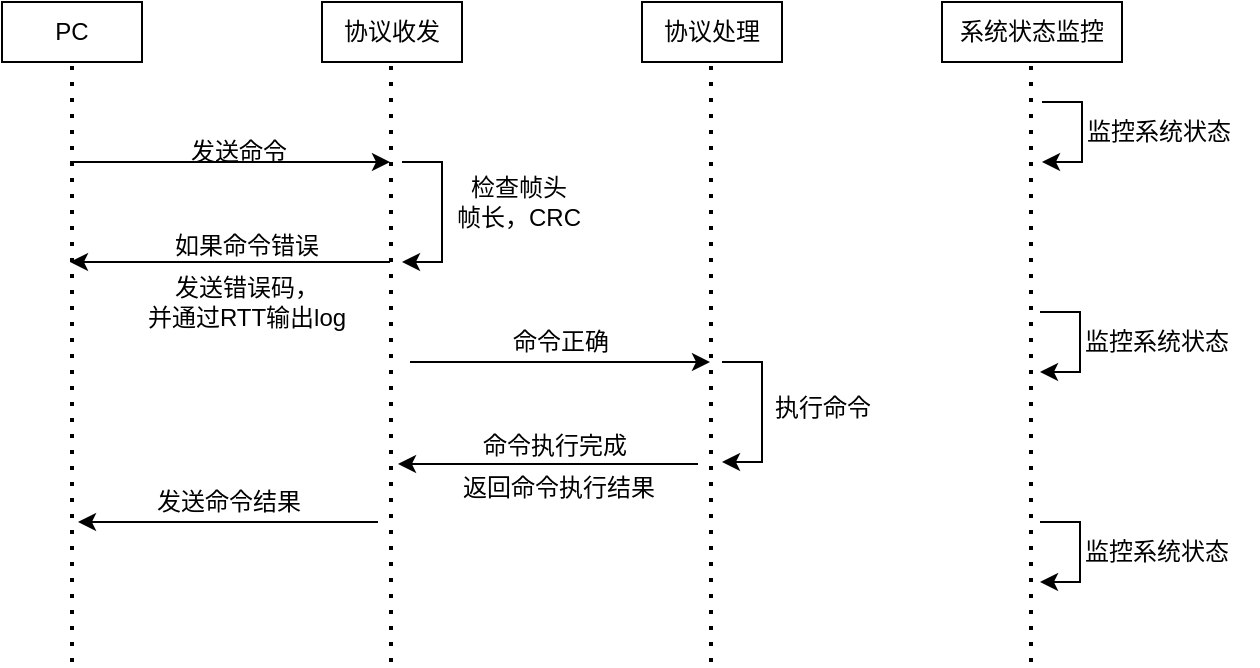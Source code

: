 <mxfile version="20.1.2" type="github">
  <diagram id="umuWkSU3yIFX7GFmM5Sn" name="Page-1">
    <mxGraphModel dx="1550" dy="835" grid="0" gridSize="10" guides="1" tooltips="1" connect="1" arrows="1" fold="1" page="1" pageScale="1" pageWidth="850" pageHeight="1100" math="0" shadow="0">
      <root>
        <mxCell id="0" />
        <mxCell id="1" parent="0" />
        <mxCell id="dy6qlffycjO_kxXFmytK-1" value="PC" style="rounded=0;whiteSpace=wrap;html=1;" vertex="1" parent="1">
          <mxGeometry x="46" y="160" width="70" height="30" as="geometry" />
        </mxCell>
        <mxCell id="dy6qlffycjO_kxXFmytK-2" value="协议收发" style="rounded=0;whiteSpace=wrap;html=1;" vertex="1" parent="1">
          <mxGeometry x="206" y="160" width="70" height="30" as="geometry" />
        </mxCell>
        <mxCell id="dy6qlffycjO_kxXFmytK-3" value="协议处理" style="rounded=0;whiteSpace=wrap;html=1;" vertex="1" parent="1">
          <mxGeometry x="366" y="160" width="70" height="30" as="geometry" />
        </mxCell>
        <mxCell id="dy6qlffycjO_kxXFmytK-4" value="系统状态监控" style="rounded=0;whiteSpace=wrap;html=1;" vertex="1" parent="1">
          <mxGeometry x="516" y="160" width="90" height="30" as="geometry" />
        </mxCell>
        <mxCell id="dy6qlffycjO_kxXFmytK-5" value="" style="endArrow=none;dashed=1;html=1;dashPattern=1 3;strokeWidth=2;rounded=0;entryX=0.5;entryY=1;entryDx=0;entryDy=0;" edge="1" parent="1" target="dy6qlffycjO_kxXFmytK-1">
          <mxGeometry width="50" height="50" relative="1" as="geometry">
            <mxPoint x="81" y="490" as="sourcePoint" />
            <mxPoint x="416" y="390" as="targetPoint" />
          </mxGeometry>
        </mxCell>
        <mxCell id="dy6qlffycjO_kxXFmytK-6" value="" style="endArrow=none;dashed=1;html=1;dashPattern=1 3;strokeWidth=2;rounded=0;entryX=0.5;entryY=1;entryDx=0;entryDy=0;" edge="1" parent="1">
          <mxGeometry width="50" height="50" relative="1" as="geometry">
            <mxPoint x="560.5" y="490" as="sourcePoint" />
            <mxPoint x="560.5" y="190" as="targetPoint" />
          </mxGeometry>
        </mxCell>
        <mxCell id="dy6qlffycjO_kxXFmytK-7" value="" style="endArrow=none;dashed=1;html=1;dashPattern=1 3;strokeWidth=2;rounded=0;entryX=0.5;entryY=1;entryDx=0;entryDy=0;" edge="1" parent="1">
          <mxGeometry width="50" height="50" relative="1" as="geometry">
            <mxPoint x="400.5" y="490" as="sourcePoint" />
            <mxPoint x="400.5" y="190" as="targetPoint" />
          </mxGeometry>
        </mxCell>
        <mxCell id="dy6qlffycjO_kxXFmytK-8" value="" style="endArrow=none;dashed=1;html=1;dashPattern=1 3;strokeWidth=2;rounded=0;entryX=0.5;entryY=1;entryDx=0;entryDy=0;" edge="1" parent="1">
          <mxGeometry width="50" height="50" relative="1" as="geometry">
            <mxPoint x="240.5" y="490" as="sourcePoint" />
            <mxPoint x="240.5" y="190" as="targetPoint" />
          </mxGeometry>
        </mxCell>
        <mxCell id="dy6qlffycjO_kxXFmytK-9" value="" style="endArrow=classic;html=1;rounded=0;" edge="1" parent="1">
          <mxGeometry width="50" height="50" relative="1" as="geometry">
            <mxPoint x="80" y="240" as="sourcePoint" />
            <mxPoint x="240" y="240" as="targetPoint" />
          </mxGeometry>
        </mxCell>
        <mxCell id="dy6qlffycjO_kxXFmytK-10" value="发送命令" style="text;html=1;align=center;verticalAlign=middle;resizable=0;points=[];autosize=1;strokeColor=none;fillColor=none;" vertex="1" parent="1">
          <mxGeometry x="129" y="220" width="70" height="30" as="geometry" />
        </mxCell>
        <mxCell id="dy6qlffycjO_kxXFmytK-11" value="" style="endArrow=classic;html=1;rounded=0;" edge="1" parent="1">
          <mxGeometry width="50" height="50" relative="1" as="geometry">
            <mxPoint x="246" y="240" as="sourcePoint" />
            <mxPoint x="246" y="290" as="targetPoint" />
            <Array as="points">
              <mxPoint x="266" y="240" />
              <mxPoint x="266" y="290" />
            </Array>
          </mxGeometry>
        </mxCell>
        <mxCell id="dy6qlffycjO_kxXFmytK-12" value="检查帧头&lt;br&gt;帧长，CRC" style="text;html=1;align=center;verticalAlign=middle;resizable=0;points=[];autosize=1;strokeColor=none;fillColor=none;" vertex="1" parent="1">
          <mxGeometry x="259" y="240" width="90" height="40" as="geometry" />
        </mxCell>
        <mxCell id="dy6qlffycjO_kxXFmytK-13" value="" style="endArrow=classic;html=1;rounded=0;" edge="1" parent="1">
          <mxGeometry width="50" height="50" relative="1" as="geometry">
            <mxPoint x="240" y="290" as="sourcePoint" />
            <mxPoint x="80" y="290" as="targetPoint" />
          </mxGeometry>
        </mxCell>
        <mxCell id="dy6qlffycjO_kxXFmytK-14" value="如果命令错误" style="text;html=1;align=center;verticalAlign=middle;resizable=0;points=[];autosize=1;strokeColor=none;fillColor=none;" vertex="1" parent="1">
          <mxGeometry x="118" y="267" width="100" height="30" as="geometry" />
        </mxCell>
        <mxCell id="dy6qlffycjO_kxXFmytK-15" value="发送错误码，&lt;br&gt;并通过RTT输出log" style="text;html=1;align=center;verticalAlign=middle;resizable=0;points=[];autosize=1;strokeColor=none;fillColor=none;" vertex="1" parent="1">
          <mxGeometry x="108" y="290" width="120" height="40" as="geometry" />
        </mxCell>
        <mxCell id="dy6qlffycjO_kxXFmytK-16" value="" style="endArrow=classic;html=1;rounded=0;" edge="1" parent="1">
          <mxGeometry width="50" height="50" relative="1" as="geometry">
            <mxPoint x="250" y="340" as="sourcePoint" />
            <mxPoint x="400" y="340" as="targetPoint" />
          </mxGeometry>
        </mxCell>
        <mxCell id="dy6qlffycjO_kxXFmytK-17" value="命令正确" style="text;html=1;align=center;verticalAlign=middle;resizable=0;points=[];autosize=1;strokeColor=none;fillColor=none;" vertex="1" parent="1">
          <mxGeometry x="290" y="315" width="70" height="30" as="geometry" />
        </mxCell>
        <mxCell id="dy6qlffycjO_kxXFmytK-18" value="" style="endArrow=classic;html=1;rounded=0;" edge="1" parent="1">
          <mxGeometry width="50" height="50" relative="1" as="geometry">
            <mxPoint x="406" y="340" as="sourcePoint" />
            <mxPoint x="406" y="390" as="targetPoint" />
            <Array as="points">
              <mxPoint x="426" y="340" />
              <mxPoint x="426" y="390" />
            </Array>
          </mxGeometry>
        </mxCell>
        <mxCell id="dy6qlffycjO_kxXFmytK-19" value="执行命令" style="text;html=1;align=center;verticalAlign=middle;resizable=0;points=[];autosize=1;strokeColor=none;fillColor=none;" vertex="1" parent="1">
          <mxGeometry x="421" y="348" width="70" height="30" as="geometry" />
        </mxCell>
        <mxCell id="dy6qlffycjO_kxXFmytK-20" value="" style="endArrow=classic;html=1;rounded=0;" edge="1" parent="1">
          <mxGeometry width="50" height="50" relative="1" as="geometry">
            <mxPoint x="566" y="210" as="sourcePoint" />
            <mxPoint x="566" y="240" as="targetPoint" />
            <Array as="points">
              <mxPoint x="586" y="210" />
              <mxPoint x="586" y="240" />
            </Array>
          </mxGeometry>
        </mxCell>
        <mxCell id="dy6qlffycjO_kxXFmytK-21" value="监控系统状态" style="text;html=1;align=center;verticalAlign=middle;resizable=0;points=[];autosize=1;strokeColor=none;fillColor=none;" vertex="1" parent="1">
          <mxGeometry x="574" y="210" width="100" height="30" as="geometry" />
        </mxCell>
        <mxCell id="dy6qlffycjO_kxXFmytK-22" value="" style="endArrow=classic;html=1;rounded=0;" edge="1" parent="1">
          <mxGeometry width="50" height="50" relative="1" as="geometry">
            <mxPoint x="565" y="315" as="sourcePoint" />
            <mxPoint x="565" y="345" as="targetPoint" />
            <Array as="points">
              <mxPoint x="585" y="315" />
              <mxPoint x="585" y="345" />
            </Array>
          </mxGeometry>
        </mxCell>
        <mxCell id="dy6qlffycjO_kxXFmytK-23" value="监控系统状态" style="text;html=1;align=center;verticalAlign=middle;resizable=0;points=[];autosize=1;strokeColor=none;fillColor=none;" vertex="1" parent="1">
          <mxGeometry x="573" y="315" width="100" height="30" as="geometry" />
        </mxCell>
        <mxCell id="dy6qlffycjO_kxXFmytK-24" value="" style="endArrow=classic;html=1;rounded=0;" edge="1" parent="1">
          <mxGeometry width="50" height="50" relative="1" as="geometry">
            <mxPoint x="565" y="420" as="sourcePoint" />
            <mxPoint x="565" y="450" as="targetPoint" />
            <Array as="points">
              <mxPoint x="585" y="420" />
              <mxPoint x="585" y="450" />
            </Array>
          </mxGeometry>
        </mxCell>
        <mxCell id="dy6qlffycjO_kxXFmytK-25" value="监控系统状态" style="text;html=1;align=center;verticalAlign=middle;resizable=0;points=[];autosize=1;strokeColor=none;fillColor=none;" vertex="1" parent="1">
          <mxGeometry x="573" y="420" width="100" height="30" as="geometry" />
        </mxCell>
        <mxCell id="dy6qlffycjO_kxXFmytK-26" value="" style="endArrow=classic;html=1;rounded=0;" edge="1" parent="1">
          <mxGeometry width="50" height="50" relative="1" as="geometry">
            <mxPoint x="394" y="391" as="sourcePoint" />
            <mxPoint x="244" y="391" as="targetPoint" />
          </mxGeometry>
        </mxCell>
        <mxCell id="dy6qlffycjO_kxXFmytK-27" value="命令执行完成" style="text;html=1;align=center;verticalAlign=middle;resizable=0;points=[];autosize=1;strokeColor=none;fillColor=none;" vertex="1" parent="1">
          <mxGeometry x="272" y="367" width="100" height="30" as="geometry" />
        </mxCell>
        <mxCell id="dy6qlffycjO_kxXFmytK-28" value="返回命令执行结果" style="text;html=1;align=center;verticalAlign=middle;resizable=0;points=[];autosize=1;strokeColor=none;fillColor=none;" vertex="1" parent="1">
          <mxGeometry x="264" y="388" width="120" height="30" as="geometry" />
        </mxCell>
        <mxCell id="dy6qlffycjO_kxXFmytK-29" value="" style="endArrow=classic;html=1;rounded=0;" edge="1" parent="1">
          <mxGeometry width="50" height="50" relative="1" as="geometry">
            <mxPoint x="234" y="420" as="sourcePoint" />
            <mxPoint x="84" y="420" as="targetPoint" />
          </mxGeometry>
        </mxCell>
        <mxCell id="dy6qlffycjO_kxXFmytK-30" value="发送命令结果" style="text;html=1;align=center;verticalAlign=middle;resizable=0;points=[];autosize=1;strokeColor=none;fillColor=none;" vertex="1" parent="1">
          <mxGeometry x="109" y="395" width="100" height="30" as="geometry" />
        </mxCell>
      </root>
    </mxGraphModel>
  </diagram>
</mxfile>
